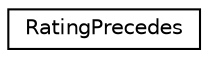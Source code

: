 digraph G
{
  edge [fontname="Helvetica",fontsize="10",labelfontname="Helvetica",labelfontsize="10"];
  node [fontname="Helvetica",fontsize="10",shape=record];
  rankdir=LR;
  Node1 [label="RatingPrecedes",height=0.2,width=0.4,color="black", fillcolor="white", style="filled",URL="$class_rating_precedes.html"];
}
